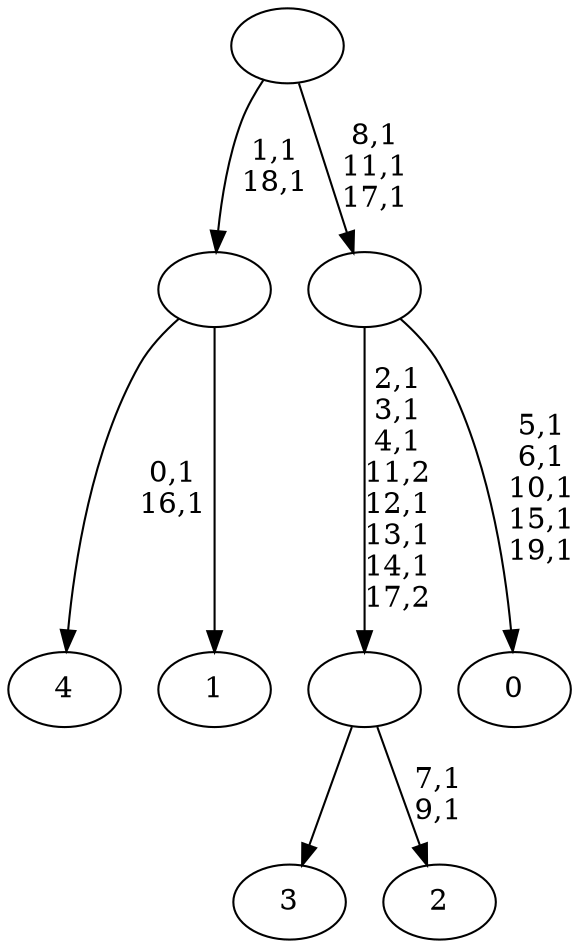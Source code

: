 digraph T {
	25 [label="4"]
	22 [label="3"]
	21 [label="2"]
	18 [label=""]
	12 [label="1"]
	11 [label=""]
	9 [label="0"]
	3 [label=""]
	0 [label=""]
	18 -> 21 [label="7,1\n9,1"]
	18 -> 22 [label=""]
	11 -> 25 [label="0,1\n16,1"]
	11 -> 12 [label=""]
	3 -> 9 [label="5,1\n6,1\n10,1\n15,1\n19,1"]
	3 -> 18 [label="2,1\n3,1\n4,1\n11,2\n12,1\n13,1\n14,1\n17,2"]
	0 -> 3 [label="8,1\n11,1\n17,1"]
	0 -> 11 [label="1,1\n18,1"]
}
